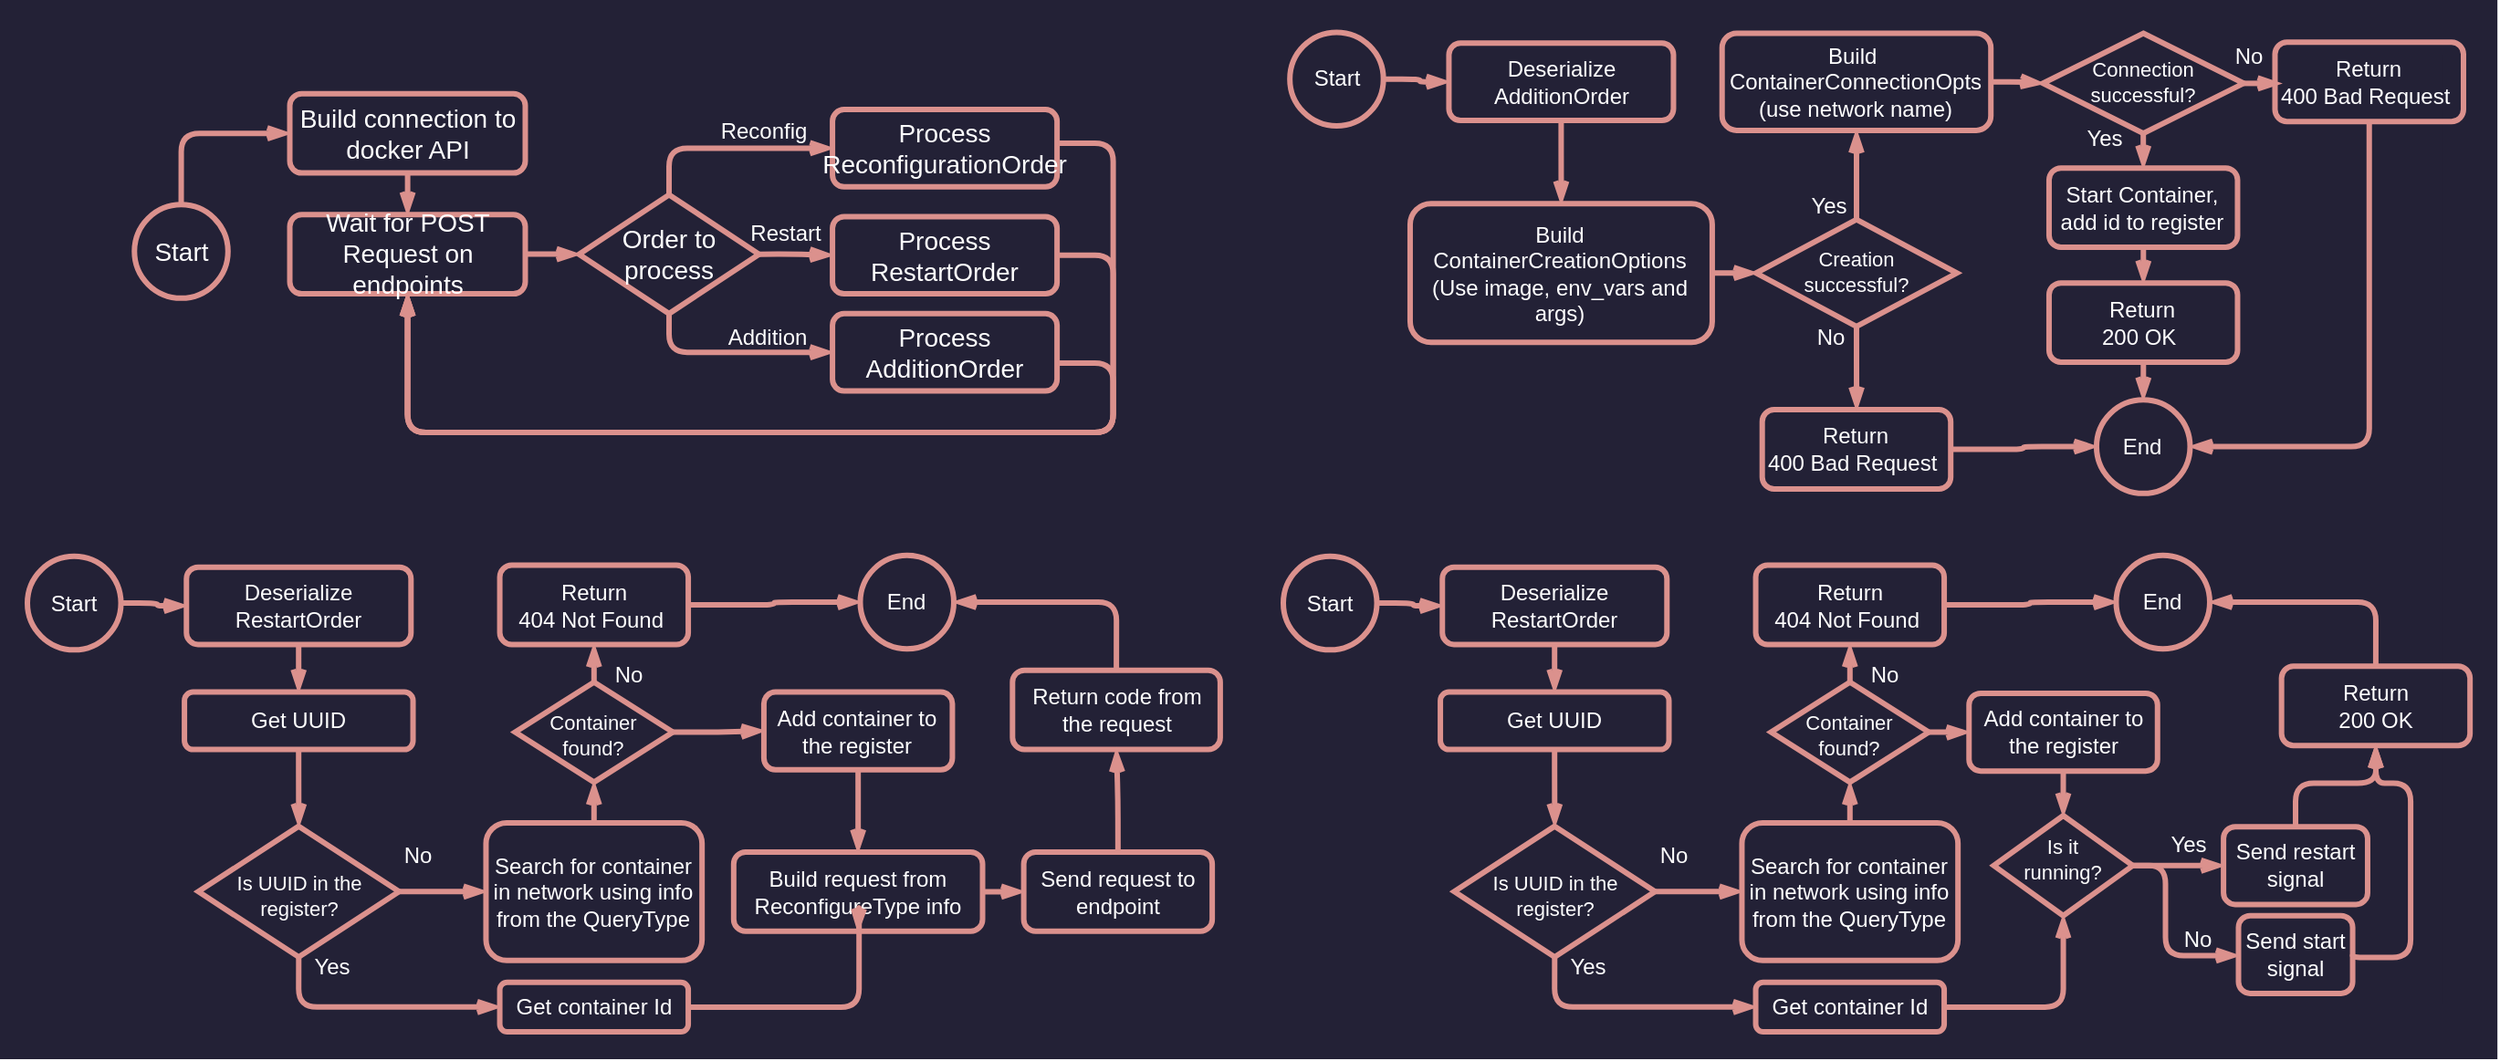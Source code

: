 <mxfile version="22.1.16" type="device">
  <diagram name="Página-1" id="O7MBfEGZBoNdr1yW5oVu">
    <mxGraphModel dx="2507" dy="1150" grid="1" gridSize="10" guides="1" tooltips="1" connect="1" arrows="1" fold="1" page="1" pageScale="1" pageWidth="827" pageHeight="1169" math="0" shadow="0">
      <root>
        <mxCell id="0" />
        <mxCell id="1" parent="0" />
        <mxCell id="yPSDT-vUB1oBA1HIcaDu-102" value="" style="group;fillColor=#232136;strokeColor=#232136;strokeWidth=30;fontSize=14;" parent="1" vertex="1" connectable="0">
          <mxGeometry x="-210" y="80" width="1338.08" height="550.5" as="geometry" />
        </mxCell>
        <mxCell id="yPSDT-vUB1oBA1HIcaDu-98" value="" style="group" parent="yPSDT-vUB1oBA1HIcaDu-102" vertex="1" connectable="0">
          <mxGeometry x="58.637" y="36.374" width="536.173" height="185.672" as="geometry" />
        </mxCell>
        <mxCell id="24-RcjtqaWTgur0IXHR3-19" value="Start" style="ellipse;whiteSpace=wrap;html=1;aspect=fixed;strokeColor=#DB918D;fontColor=#FFFFFF;fillColor=none;strokeWidth=3;container=0;fontSize=14;" parent="yPSDT-vUB1oBA1HIcaDu-98" vertex="1">
          <mxGeometry y="60.805" width="51.256" height="51.256" as="geometry" />
        </mxCell>
        <mxCell id="24-RcjtqaWTgur0IXHR3-20" value="Wait for POST&lt;br style=&quot;font-size: 14px;&quot;&gt;Request on endpoints" style="rounded=1;whiteSpace=wrap;html=1;strokeColor=#DB918D;fontColor=#FFFFFF;fillColor=none;strokeWidth=3;container=0;fontSize=14;" parent="yPSDT-vUB1oBA1HIcaDu-98" vertex="1">
          <mxGeometry x="85.116" y="66.234" width="128.992" height="43.432" as="geometry" />
        </mxCell>
        <mxCell id="24-RcjtqaWTgur0IXHR3-24" style="edgeStyle=orthogonalEdgeStyle;shape=connector;curved=0;rounded=1;orthogonalLoop=1;jettySize=auto;html=1;labelBackgroundColor=default;strokeColor=#DB918D;strokeWidth=3;align=center;verticalAlign=middle;fontFamily=Helvetica;fontSize=12;fontColor=#FFFFFF;endArrow=openThin;endFill=0;fillColor=#FAE5C7;" parent="yPSDT-vUB1oBA1HIcaDu-98" source="24-RcjtqaWTgur0IXHR3-22" target="24-RcjtqaWTgur0IXHR3-20" edge="1">
          <mxGeometry relative="1" as="geometry" />
        </mxCell>
        <mxCell id="24-RcjtqaWTgur0IXHR3-22" value="Build connection to docker API" style="rounded=1;whiteSpace=wrap;html=1;strokeColor=#DB918D;fontColor=#FFFFFF;fillColor=none;strokeWidth=3;container=0;fontSize=14;" parent="yPSDT-vUB1oBA1HIcaDu-98" vertex="1">
          <mxGeometry x="85.116" width="128.992" height="43.432" as="geometry" />
        </mxCell>
        <mxCell id="24-RcjtqaWTgur0IXHR3-23" style="edgeStyle=orthogonalEdgeStyle;shape=connector;curved=0;rounded=1;orthogonalLoop=1;jettySize=auto;html=1;exitX=0.5;exitY=0;exitDx=0;exitDy=0;labelBackgroundColor=default;strokeColor=#DB918D;strokeWidth=3;align=center;verticalAlign=middle;fontFamily=Helvetica;fontSize=12;fontColor=#FFFFFF;endArrow=openThin;endFill=0;fillColor=#FAE5C7;entryX=0;entryY=0.5;entryDx=0;entryDy=0;" parent="yPSDT-vUB1oBA1HIcaDu-98" source="24-RcjtqaWTgur0IXHR3-19" target="24-RcjtqaWTgur0IXHR3-22" edge="1">
          <mxGeometry relative="1" as="geometry" />
        </mxCell>
        <mxCell id="24-RcjtqaWTgur0IXHR3-25" value="Order to &lt;br style=&quot;font-size: 14px;&quot;&gt;process" style="rhombus;whiteSpace=wrap;html=1;rounded=0;strokeColor=#DB918D;strokeWidth=3;align=center;verticalAlign=middle;fontFamily=Helvetica;fontSize=14;fontColor=#FFFFFF;fillColor=none;spacingTop=-1;container=0;" parent="yPSDT-vUB1oBA1HIcaDu-98" vertex="1">
          <mxGeometry x="243.571" y="55.376" width="98.607" height="65.148" as="geometry" />
        </mxCell>
        <mxCell id="24-RcjtqaWTgur0IXHR3-26" style="edgeStyle=orthogonalEdgeStyle;shape=connector;curved=0;rounded=1;orthogonalLoop=1;jettySize=auto;html=1;labelBackgroundColor=default;strokeColor=#DB918D;strokeWidth=3;align=center;verticalAlign=middle;fontFamily=Helvetica;fontSize=12;fontColor=#FFFFFF;endArrow=openThin;endFill=0;fillColor=#FAE5C7;" parent="yPSDT-vUB1oBA1HIcaDu-98" source="24-RcjtqaWTgur0IXHR3-20" target="24-RcjtqaWTgur0IXHR3-25" edge="1">
          <mxGeometry relative="1" as="geometry" />
        </mxCell>
        <mxCell id="24-RcjtqaWTgur0IXHR3-39" style="edgeStyle=orthogonalEdgeStyle;shape=connector;curved=0;rounded=1;orthogonalLoop=1;jettySize=auto;html=1;entryX=0.5;entryY=1;entryDx=0;entryDy=0;labelBackgroundColor=default;strokeColor=#DB918D;strokeWidth=3;align=center;verticalAlign=middle;fontFamily=Helvetica;fontSize=12;fontColor=#FFFFFF;endArrow=openThin;endFill=0;fillColor=#FAE5C7;exitX=1;exitY=0.5;exitDx=0;exitDy=0;" parent="yPSDT-vUB1oBA1HIcaDu-98" source="24-RcjtqaWTgur0IXHR3-27" target="24-RcjtqaWTgur0IXHR3-20" edge="1">
          <mxGeometry relative="1" as="geometry">
            <Array as="points">
              <mxPoint x="536.173" y="89.036" />
              <mxPoint x="536.173" y="185.672" />
              <mxPoint x="149.7" y="185.672" />
            </Array>
          </mxGeometry>
        </mxCell>
        <mxCell id="24-RcjtqaWTgur0IXHR3-27" value="Process &lt;br style=&quot;font-size: 14px;&quot;&gt;RestartOrder" style="rounded=1;whiteSpace=wrap;html=1;strokeColor=#DB918D;fontColor=#FFFFFF;fillColor=none;strokeWidth=3;container=0;fontSize=14;" parent="yPSDT-vUB1oBA1HIcaDu-98" vertex="1">
          <mxGeometry x="382.404" y="67.32" width="123.015" height="42.346" as="geometry" />
        </mxCell>
        <mxCell id="24-RcjtqaWTgur0IXHR3-33" style="edgeStyle=orthogonalEdgeStyle;shape=connector;curved=0;rounded=1;orthogonalLoop=1;jettySize=auto;html=1;exitX=1;exitY=0.5;exitDx=0;exitDy=0;entryX=0;entryY=0.5;entryDx=0;entryDy=0;labelBackgroundColor=default;strokeColor=#DB918D;strokeWidth=3;align=center;verticalAlign=middle;fontFamily=Helvetica;fontSize=12;fontColor=#FFFFFF;endArrow=openThin;endFill=0;fillColor=#FAE5C7;" parent="yPSDT-vUB1oBA1HIcaDu-98" source="24-RcjtqaWTgur0IXHR3-25" target="24-RcjtqaWTgur0IXHR3-27" edge="1">
          <mxGeometry relative="1" as="geometry" />
        </mxCell>
        <mxCell id="24-RcjtqaWTgur0IXHR3-38" style="edgeStyle=orthogonalEdgeStyle;shape=connector;curved=0;rounded=1;orthogonalLoop=1;jettySize=auto;html=1;entryX=0.5;entryY=1;entryDx=0;entryDy=0;labelBackgroundColor=default;strokeColor=#DB918D;strokeWidth=3;align=center;verticalAlign=middle;fontFamily=Helvetica;fontSize=12;fontColor=#FFFFFF;endArrow=openThin;endFill=0;fillColor=#FAE5C7;" parent="yPSDT-vUB1oBA1HIcaDu-98" source="24-RcjtqaWTgur0IXHR3-29" target="24-RcjtqaWTgur0IXHR3-20" edge="1">
          <mxGeometry relative="1" as="geometry">
            <Array as="points">
              <mxPoint x="536.173" y="27.145" />
              <mxPoint x="536.173" y="185.672" />
              <mxPoint x="149.7" y="185.672" />
            </Array>
          </mxGeometry>
        </mxCell>
        <mxCell id="24-RcjtqaWTgur0IXHR3-29" value="Process ReconfigurationOrder" style="rounded=1;whiteSpace=wrap;html=1;strokeColor=#DB918D;fontColor=#FFFFFF;fillColor=none;strokeWidth=3;container=0;fontSize=14;" parent="yPSDT-vUB1oBA1HIcaDu-98" vertex="1">
          <mxGeometry x="382.404" y="8.686" width="123.015" height="42.346" as="geometry" />
        </mxCell>
        <mxCell id="24-RcjtqaWTgur0IXHR3-31" style="edgeStyle=orthogonalEdgeStyle;shape=connector;curved=0;rounded=1;orthogonalLoop=1;jettySize=auto;html=1;labelBackgroundColor=default;strokeColor=#DB918D;strokeWidth=3;align=center;verticalAlign=middle;fontFamily=Helvetica;fontSize=12;fontColor=#FFFFFF;endArrow=openThin;endFill=0;fillColor=#FAE5C7;exitX=0.5;exitY=0;exitDx=0;exitDy=0;entryX=0;entryY=0.5;entryDx=0;entryDy=0;" parent="yPSDT-vUB1oBA1HIcaDu-98" source="24-RcjtqaWTgur0IXHR3-25" target="24-RcjtqaWTgur0IXHR3-29" edge="1">
          <mxGeometry relative="1" as="geometry" />
        </mxCell>
        <mxCell id="24-RcjtqaWTgur0IXHR3-40" style="edgeStyle=orthogonalEdgeStyle;shape=connector;curved=0;rounded=1;orthogonalLoop=1;jettySize=auto;html=1;labelBackgroundColor=default;strokeColor=#DB918D;strokeWidth=3;align=center;verticalAlign=middle;fontFamily=Helvetica;fontSize=12;fontColor=#FFFFFF;endArrow=openThin;endFill=0;fillColor=#FAE5C7;" parent="yPSDT-vUB1oBA1HIcaDu-98" source="24-RcjtqaWTgur0IXHR3-30" target="24-RcjtqaWTgur0IXHR3-20" edge="1">
          <mxGeometry relative="1" as="geometry">
            <Array as="points">
              <mxPoint x="536.173" y="147.669" />
              <mxPoint x="536.173" y="185.672" />
              <mxPoint x="149.7" y="185.672" />
            </Array>
          </mxGeometry>
        </mxCell>
        <mxCell id="24-RcjtqaWTgur0IXHR3-30" value="Process AdditionOrder" style="rounded=1;whiteSpace=wrap;html=1;strokeColor=#DB918D;fontColor=#FFFFFF;fillColor=none;strokeWidth=3;container=0;fontSize=14;" parent="yPSDT-vUB1oBA1HIcaDu-98" vertex="1">
          <mxGeometry x="382.404" y="120.524" width="123.015" height="42.346" as="geometry" />
        </mxCell>
        <mxCell id="24-RcjtqaWTgur0IXHR3-34" style="edgeStyle=orthogonalEdgeStyle;shape=connector;curved=0;rounded=1;orthogonalLoop=1;jettySize=auto;html=1;exitX=0.5;exitY=1;exitDx=0;exitDy=0;entryX=0;entryY=0.5;entryDx=0;entryDy=0;labelBackgroundColor=default;strokeColor=#DB918D;strokeWidth=3;align=center;verticalAlign=middle;fontFamily=Helvetica;fontSize=12;fontColor=#FFFFFF;endArrow=openThin;endFill=0;fillColor=#FAE5C7;" parent="yPSDT-vUB1oBA1HIcaDu-98" source="24-RcjtqaWTgur0IXHR3-25" target="24-RcjtqaWTgur0IXHR3-30" edge="1">
          <mxGeometry relative="1" as="geometry" />
        </mxCell>
        <mxCell id="24-RcjtqaWTgur0IXHR3-35" value="Restart" style="text;html=1;strokeColor=none;fillColor=none;align=center;verticalAlign=middle;whiteSpace=wrap;rounded=0;fontSize=12;fontFamily=Helvetica;fontColor=#FFFFFF;container=0;" parent="yPSDT-vUB1oBA1HIcaDu-98" vertex="1">
          <mxGeometry x="338.046" y="66.234" width="37.161" height="21.716" as="geometry" />
        </mxCell>
        <mxCell id="24-RcjtqaWTgur0IXHR3-36" value="Reconfig" style="text;html=1;strokeColor=none;fillColor=none;align=center;verticalAlign=middle;whiteSpace=wrap;rounded=0;fontSize=12;fontFamily=Helvetica;fontColor=#FFFFFF;container=0;" parent="yPSDT-vUB1oBA1HIcaDu-98" vertex="1">
          <mxGeometry x="325.909" y="9.772" width="37.161" height="21.716" as="geometry" />
        </mxCell>
        <mxCell id="24-RcjtqaWTgur0IXHR3-37" value="Addition" style="text;html=1;strokeColor=none;fillColor=none;align=center;verticalAlign=middle;whiteSpace=wrap;rounded=0;fontSize=12;fontFamily=Helvetica;fontColor=#FFFFFF;container=0;" parent="yPSDT-vUB1oBA1HIcaDu-98" vertex="1">
          <mxGeometry x="292.941" y="122.695" width="106.87" height="21.716" as="geometry" />
        </mxCell>
        <mxCell id="yPSDT-vUB1oBA1HIcaDu-99" value="" style="group" parent="yPSDT-vUB1oBA1HIcaDu-102" vertex="1" connectable="0">
          <mxGeometry x="691.583" width="642.909" height="258.42" as="geometry" />
        </mxCell>
        <mxCell id="yPSDT-vUB1oBA1HIcaDu-2" value="Deserialize AdditionOrder" style="rounded=1;whiteSpace=wrap;html=1;strokeColor=#DB918D;fontColor=#FFFFFF;fillColor=none;strokeWidth=3;container=0;" parent="yPSDT-vUB1oBA1HIcaDu-99" vertex="1">
          <mxGeometry x="87.136" y="8.686" width="123.015" height="42.346" as="geometry" />
        </mxCell>
        <mxCell id="yPSDT-vUB1oBA1HIcaDu-3" style="edgeStyle=orthogonalEdgeStyle;shape=connector;curved=0;rounded=1;orthogonalLoop=1;jettySize=auto;html=1;labelBackgroundColor=default;strokeColor=#DB918D;strokeWidth=3;align=center;verticalAlign=middle;fontFamily=Helvetica;fontSize=12;fontColor=#FFFFFF;endArrow=openThin;endFill=0;fillColor=#FAE5C7;" parent="yPSDT-vUB1oBA1HIcaDu-99" source="yPSDT-vUB1oBA1HIcaDu-4" target="yPSDT-vUB1oBA1HIcaDu-2" edge="1">
          <mxGeometry relative="1" as="geometry" />
        </mxCell>
        <mxCell id="yPSDT-vUB1oBA1HIcaDu-4" value="Start" style="ellipse;whiteSpace=wrap;html=1;aspect=fixed;strokeColor=#DB918D;fontColor=#FFFFFF;fillColor=none;strokeWidth=3;container=0;" parent="yPSDT-vUB1oBA1HIcaDu-99" vertex="1">
          <mxGeometry y="2.714" width="51.256" height="51.256" as="geometry" />
        </mxCell>
        <mxCell id="yPSDT-vUB1oBA1HIcaDu-6" value="Build ContainerCreationOptions &lt;br&gt;(Use image, env_vars and args)" style="rounded=1;whiteSpace=wrap;html=1;strokeColor=#DB918D;fontColor=#FFFFFF;fillColor=none;strokeWidth=3;container=0;" parent="yPSDT-vUB1oBA1HIcaDu-99" vertex="1">
          <mxGeometry x="65.895" y="96.636" width="165.487" height="76.006" as="geometry" />
        </mxCell>
        <mxCell id="yPSDT-vUB1oBA1HIcaDu-1" style="edgeStyle=orthogonalEdgeStyle;shape=connector;curved=0;rounded=1;orthogonalLoop=1;jettySize=auto;html=1;labelBackgroundColor=default;strokeColor=#DB918D;strokeWidth=3;align=center;verticalAlign=middle;fontFamily=Helvetica;fontSize=12;fontColor=#FFFFFF;endArrow=openThin;endFill=0;fillColor=#FAE5C7;" parent="yPSDT-vUB1oBA1HIcaDu-99" source="yPSDT-vUB1oBA1HIcaDu-2" target="yPSDT-vUB1oBA1HIcaDu-6" edge="1">
          <mxGeometry relative="1" as="geometry" />
        </mxCell>
        <mxCell id="yPSDT-vUB1oBA1HIcaDu-9" value="Creation &lt;br&gt;successful?" style="rhombus;whiteSpace=wrap;html=1;rounded=0;strokeColor=#DB918D;strokeWidth=3;align=center;verticalAlign=middle;fontFamily=Helvetica;fontSize=11;fontColor=#FFFFFF;fillColor=none;spacingTop=-1;container=0;" parent="yPSDT-vUB1oBA1HIcaDu-99" vertex="1">
          <mxGeometry x="255.421" y="105.322" width="109.966" height="58.633" as="geometry" />
        </mxCell>
        <mxCell id="yPSDT-vUB1oBA1HIcaDu-5" style="edgeStyle=orthogonalEdgeStyle;shape=connector;curved=0;rounded=1;orthogonalLoop=1;jettySize=auto;html=1;labelBackgroundColor=default;strokeColor=#DB918D;strokeWidth=3;align=center;verticalAlign=middle;fontFamily=Helvetica;fontSize=12;fontColor=#FFFFFF;endArrow=openThin;endFill=0;fillColor=#FAE5C7;" parent="yPSDT-vUB1oBA1HIcaDu-99" source="yPSDT-vUB1oBA1HIcaDu-6" target="yPSDT-vUB1oBA1HIcaDu-9" edge="1">
          <mxGeometry relative="1" as="geometry" />
        </mxCell>
        <mxCell id="yPSDT-vUB1oBA1HIcaDu-11" value="Return &lt;br&gt;400 Bad Request&amp;nbsp;" style="rounded=1;whiteSpace=wrap;html=1;strokeColor=#DB918D;fontColor=#FFFFFF;fillColor=none;strokeWidth=3;container=0;" parent="yPSDT-vUB1oBA1HIcaDu-99" vertex="1">
          <mxGeometry x="258.773" y="209.559" width="103.251" height="43.432" as="geometry" />
        </mxCell>
        <mxCell id="yPSDT-vUB1oBA1HIcaDu-7" style="edgeStyle=orthogonalEdgeStyle;shape=connector;curved=0;rounded=1;orthogonalLoop=1;jettySize=auto;html=1;exitX=0.5;exitY=1;exitDx=0;exitDy=0;labelBackgroundColor=default;strokeColor=#DB918D;strokeWidth=3;align=center;verticalAlign=middle;fontFamily=Helvetica;fontSize=12;fontColor=#FFFFFF;endArrow=openThin;endFill=0;fillColor=#FAE5C7;" parent="yPSDT-vUB1oBA1HIcaDu-99" source="yPSDT-vUB1oBA1HIcaDu-9" target="yPSDT-vUB1oBA1HIcaDu-11" edge="1">
          <mxGeometry relative="1" as="geometry" />
        </mxCell>
        <mxCell id="yPSDT-vUB1oBA1HIcaDu-12" value="End" style="ellipse;whiteSpace=wrap;html=1;aspect=fixed;strokeColor=#DB918D;fontColor=#FFFFFF;fillColor=none;strokeWidth=3;container=0;" parent="yPSDT-vUB1oBA1HIcaDu-99" vertex="1">
          <mxGeometry x="441.892" y="204.13" width="51.256" height="51.256" as="geometry" />
        </mxCell>
        <mxCell id="yPSDT-vUB1oBA1HIcaDu-10" value="" style="edgeStyle=orthogonalEdgeStyle;shape=connector;curved=0;rounded=1;orthogonalLoop=1;jettySize=auto;html=1;labelBackgroundColor=default;strokeColor=#DB918D;strokeWidth=3;align=center;verticalAlign=middle;fontFamily=Helvetica;fontSize=12;fontColor=#FFFFFF;endArrow=openThin;endFill=0;fillColor=#FAE5C7;" parent="yPSDT-vUB1oBA1HIcaDu-99" source="yPSDT-vUB1oBA1HIcaDu-11" target="yPSDT-vUB1oBA1HIcaDu-12" edge="1">
          <mxGeometry relative="1" as="geometry" />
        </mxCell>
        <mxCell id="yPSDT-vUB1oBA1HIcaDu-14" value="Build&amp;nbsp;&lt;br&gt;ContainerConnectionOpts&lt;br&gt;(use network name)" style="rounded=1;whiteSpace=wrap;html=1;strokeColor=#DB918D;fontColor=#FFFFFF;fillColor=none;strokeWidth=3;container=0;" parent="yPSDT-vUB1oBA1HIcaDu-99" vertex="1">
          <mxGeometry x="236.784" y="3.257" width="147.239" height="53.204" as="geometry" />
        </mxCell>
        <mxCell id="yPSDT-vUB1oBA1HIcaDu-8" style="edgeStyle=orthogonalEdgeStyle;shape=connector;curved=0;rounded=1;orthogonalLoop=1;jettySize=auto;html=1;labelBackgroundColor=default;strokeColor=#DB918D;strokeWidth=3;align=center;verticalAlign=middle;fontFamily=Helvetica;fontSize=12;fontColor=#FFFFFF;endArrow=openThin;endFill=0;fillColor=#FAE5C7;" parent="yPSDT-vUB1oBA1HIcaDu-99" source="yPSDT-vUB1oBA1HIcaDu-9" target="yPSDT-vUB1oBA1HIcaDu-14" edge="1">
          <mxGeometry relative="1" as="geometry" />
        </mxCell>
        <mxCell id="yPSDT-vUB1oBA1HIcaDu-17" value="Connection&lt;br&gt;successful?" style="rhombus;whiteSpace=wrap;html=1;rounded=0;strokeColor=#DB918D;strokeWidth=3;align=center;verticalAlign=middle;fontFamily=Helvetica;fontSize=11;fontColor=#FFFFFF;fillColor=none;spacingTop=-1;container=0;" parent="yPSDT-vUB1oBA1HIcaDu-99" vertex="1">
          <mxGeometry x="412.543" y="3.257" width="109.966" height="54.833" as="geometry" />
        </mxCell>
        <mxCell id="yPSDT-vUB1oBA1HIcaDu-13" style="edgeStyle=orthogonalEdgeStyle;shape=connector;curved=0;rounded=1;orthogonalLoop=1;jettySize=auto;html=1;labelBackgroundColor=default;strokeColor=#DB918D;strokeWidth=3;align=center;verticalAlign=middle;fontFamily=Helvetica;fontSize=12;fontColor=#FFFFFF;endArrow=openThin;endFill=0;fillColor=#FAE5C7;" parent="yPSDT-vUB1oBA1HIcaDu-99" source="yPSDT-vUB1oBA1HIcaDu-14" target="yPSDT-vUB1oBA1HIcaDu-17" edge="1">
          <mxGeometry relative="1" as="geometry" />
        </mxCell>
        <mxCell id="yPSDT-vUB1oBA1HIcaDu-18" style="edgeStyle=orthogonalEdgeStyle;shape=connector;curved=0;rounded=1;orthogonalLoop=1;jettySize=auto;html=1;exitX=0.5;exitY=1;exitDx=0;exitDy=0;entryX=1;entryY=0.5;entryDx=0;entryDy=0;labelBackgroundColor=default;strokeColor=#DB918D;strokeWidth=3;align=center;verticalAlign=middle;fontFamily=Helvetica;fontSize=12;fontColor=#FFFFFF;endArrow=openThin;endFill=0;fillColor=#FAE5C7;" parent="yPSDT-vUB1oBA1HIcaDu-99" source="yPSDT-vUB1oBA1HIcaDu-19" target="yPSDT-vUB1oBA1HIcaDu-12" edge="1">
          <mxGeometry relative="1" as="geometry" />
        </mxCell>
        <mxCell id="yPSDT-vUB1oBA1HIcaDu-19" value="Return &lt;br&gt;400 Bad Request&amp;nbsp;" style="rounded=1;whiteSpace=wrap;html=1;strokeColor=#DB918D;fontColor=#FFFFFF;fillColor=none;strokeWidth=3;container=0;" parent="yPSDT-vUB1oBA1HIcaDu-99" vertex="1">
          <mxGeometry x="539.659" y="8.143" width="103.251" height="43.432" as="geometry" />
        </mxCell>
        <mxCell id="yPSDT-vUB1oBA1HIcaDu-15" value="" style="edgeStyle=orthogonalEdgeStyle;shape=connector;curved=0;rounded=1;orthogonalLoop=1;jettySize=auto;html=1;labelBackgroundColor=default;strokeColor=#DB918D;strokeWidth=3;align=center;verticalAlign=middle;fontFamily=Helvetica;fontSize=12;fontColor=#FFFFFF;endArrow=openThin;endFill=0;fillColor=#FAE5C7;" parent="yPSDT-vUB1oBA1HIcaDu-99" source="yPSDT-vUB1oBA1HIcaDu-17" target="yPSDT-vUB1oBA1HIcaDu-19" edge="1">
          <mxGeometry relative="1" as="geometry" />
        </mxCell>
        <mxCell id="yPSDT-vUB1oBA1HIcaDu-21" value="Start Container, add id to register" style="rounded=1;whiteSpace=wrap;html=1;strokeColor=#DB918D;fontColor=#FFFFFF;fillColor=none;strokeWidth=3;container=0;" parent="yPSDT-vUB1oBA1HIcaDu-99" vertex="1">
          <mxGeometry x="415.895" y="77.092" width="103.251" height="43.432" as="geometry" />
        </mxCell>
        <mxCell id="yPSDT-vUB1oBA1HIcaDu-16" style="edgeStyle=orthogonalEdgeStyle;shape=connector;curved=0;rounded=1;orthogonalLoop=1;jettySize=auto;html=1;exitX=0.5;exitY=1;exitDx=0;exitDy=0;entryX=0.5;entryY=0;entryDx=0;entryDy=0;labelBackgroundColor=default;strokeColor=#DB918D;strokeWidth=3;align=center;verticalAlign=middle;fontFamily=Helvetica;fontSize=12;fontColor=#FFFFFF;endArrow=openThin;endFill=0;fillColor=#FAE5C7;" parent="yPSDT-vUB1oBA1HIcaDu-99" source="yPSDT-vUB1oBA1HIcaDu-17" target="yPSDT-vUB1oBA1HIcaDu-21" edge="1">
          <mxGeometry relative="1" as="geometry" />
        </mxCell>
        <mxCell id="yPSDT-vUB1oBA1HIcaDu-22" value="" style="edgeStyle=orthogonalEdgeStyle;shape=connector;curved=0;rounded=1;orthogonalLoop=1;jettySize=auto;html=1;labelBackgroundColor=default;strokeColor=#DB918D;strokeWidth=3;align=center;verticalAlign=middle;fontFamily=Helvetica;fontSize=12;fontColor=#FFFFFF;endArrow=openThin;endFill=0;fillColor=#FAE5C7;" parent="yPSDT-vUB1oBA1HIcaDu-99" source="yPSDT-vUB1oBA1HIcaDu-23" target="yPSDT-vUB1oBA1HIcaDu-12" edge="1">
          <mxGeometry relative="1" as="geometry">
            <Array as="points">
              <mxPoint x="467.899" y="193.272" />
              <mxPoint x="467.899" y="193.272" />
            </Array>
          </mxGeometry>
        </mxCell>
        <mxCell id="yPSDT-vUB1oBA1HIcaDu-23" value="Return &lt;br&gt;200 OK&amp;nbsp;" style="rounded=1;whiteSpace=wrap;html=1;strokeColor=#DB918D;fontColor=#FFFFFF;fillColor=none;strokeWidth=3;container=0;" parent="yPSDT-vUB1oBA1HIcaDu-99" vertex="1">
          <mxGeometry x="415.895" y="140.068" width="103.251" height="43.432" as="geometry" />
        </mxCell>
        <mxCell id="yPSDT-vUB1oBA1HIcaDu-20" style="edgeStyle=orthogonalEdgeStyle;shape=connector;curved=0;rounded=1;orthogonalLoop=1;jettySize=auto;html=1;labelBackgroundColor=default;strokeColor=#DB918D;strokeWidth=3;align=center;verticalAlign=middle;fontFamily=Helvetica;fontSize=12;fontColor=#FFFFFF;endArrow=openThin;endFill=0;fillColor=#FAE5C7;" parent="yPSDT-vUB1oBA1HIcaDu-99" source="yPSDT-vUB1oBA1HIcaDu-21" target="yPSDT-vUB1oBA1HIcaDu-23" edge="1">
          <mxGeometry relative="1" as="geometry">
            <mxPoint x="467.52" y="149.84" as="targetPoint" />
          </mxGeometry>
        </mxCell>
        <mxCell id="yPSDT-vUB1oBA1HIcaDu-24" value="&lt;font&gt;No&lt;/font&gt;" style="text;html=1;strokeColor=none;fillColor=none;align=center;verticalAlign=middle;whiteSpace=wrap;rounded=0;fontColor=#FFFFFF;container=0;" parent="yPSDT-vUB1oBA1HIcaDu-99" vertex="1">
          <mxGeometry x="264.924" y="154.183" width="61.508" height="32.574" as="geometry" />
        </mxCell>
        <mxCell id="yPSDT-vUB1oBA1HIcaDu-25" value="&lt;font&gt;Yes&lt;/font&gt;" style="text;html=1;strokeColor=none;fillColor=none;align=center;verticalAlign=middle;whiteSpace=wrap;rounded=0;fontColor=#FFFFFF;container=0;" parent="yPSDT-vUB1oBA1HIcaDu-99" vertex="1">
          <mxGeometry x="264.647" y="81.435" width="61.508" height="32.574" as="geometry" />
        </mxCell>
        <mxCell id="yPSDT-vUB1oBA1HIcaDu-26" value="&lt;font&gt;Yes&lt;/font&gt;" style="text;html=1;strokeColor=none;fillColor=none;align=center;verticalAlign=middle;whiteSpace=wrap;rounded=0;fontColor=#FFFFFF;container=0;" parent="yPSDT-vUB1oBA1HIcaDu-99" vertex="1">
          <mxGeometry x="415.895" y="44.518" width="61.508" height="32.574" as="geometry" />
        </mxCell>
        <mxCell id="yPSDT-vUB1oBA1HIcaDu-27" value="&lt;font&gt;No&lt;/font&gt;" style="text;html=1;strokeColor=none;fillColor=none;align=center;verticalAlign=middle;whiteSpace=wrap;rounded=0;fontColor=#FFFFFF;container=0;" parent="yPSDT-vUB1oBA1HIcaDu-99" vertex="1">
          <mxGeometry x="494.174" width="61.508" height="32.574" as="geometry" />
        </mxCell>
        <mxCell id="yPSDT-vUB1oBA1HIcaDu-100" value="" style="group" parent="yPSDT-vUB1oBA1HIcaDu-102" vertex="1" connectable="0">
          <mxGeometry x="687.995" y="289.365" width="650.085" height="261.135" as="geometry" />
        </mxCell>
        <mxCell id="yPSDT-vUB1oBA1HIcaDu-60" value="Is it &lt;br&gt;running?" style="rhombus;whiteSpace=wrap;html=1;rounded=0;strokeColor=#DB918D;strokeWidth=3;align=center;verticalAlign=middle;fontFamily=Helvetica;fontSize=11;fontColor=#FFFFFF;fillColor=none;spacingTop=-7;container=0;" parent="yPSDT-vUB1oBA1HIcaDu-100" vertex="1">
          <mxGeometry x="389.2" y="142.652" width="76.136" height="54.833" as="geometry" />
        </mxCell>
        <mxCell id="yPSDT-vUB1oBA1HIcaDu-62" value="Deserialize RestartOrder" style="rounded=1;whiteSpace=wrap;html=1;strokeColor=#DB918D;fontColor=#FFFFFF;fillColor=none;strokeWidth=3;container=0;" parent="yPSDT-vUB1oBA1HIcaDu-100" vertex="1">
          <mxGeometry x="87.136" y="6.515" width="123.015" height="42.346" as="geometry" />
        </mxCell>
        <mxCell id="yPSDT-vUB1oBA1HIcaDu-63" style="edgeStyle=orthogonalEdgeStyle;shape=connector;curved=0;rounded=1;orthogonalLoop=1;jettySize=auto;html=1;labelBackgroundColor=default;strokeColor=#DB918D;strokeWidth=3;align=center;verticalAlign=middle;fontFamily=Helvetica;fontSize=12;fontColor=#FFFFFF;endArrow=openThin;endFill=0;fillColor=#FAE5C7;" parent="yPSDT-vUB1oBA1HIcaDu-100" source="yPSDT-vUB1oBA1HIcaDu-64" target="yPSDT-vUB1oBA1HIcaDu-62" edge="1">
          <mxGeometry relative="1" as="geometry" />
        </mxCell>
        <mxCell id="yPSDT-vUB1oBA1HIcaDu-64" value="Start" style="ellipse;whiteSpace=wrap;html=1;aspect=fixed;strokeColor=#DB918D;fontColor=#FFFFFF;fillColor=none;strokeWidth=3;container=0;" parent="yPSDT-vUB1oBA1HIcaDu-100" vertex="1">
          <mxGeometry y="0.543" width="51.256" height="51.256" as="geometry" />
        </mxCell>
        <mxCell id="yPSDT-vUB1oBA1HIcaDu-66" value="Get UUID" style="rounded=1;whiteSpace=wrap;html=1;strokeColor=#DB918D;fontColor=#FFFFFF;fillColor=none;strokeWidth=3;container=0;" parent="yPSDT-vUB1oBA1HIcaDu-100" vertex="1">
          <mxGeometry x="86.039" y="74.92" width="125.219" height="31.488" as="geometry" />
        </mxCell>
        <mxCell id="yPSDT-vUB1oBA1HIcaDu-61" style="edgeStyle=orthogonalEdgeStyle;shape=connector;curved=0;rounded=1;orthogonalLoop=1;jettySize=auto;html=1;labelBackgroundColor=default;strokeColor=#DB918D;strokeWidth=3;align=center;verticalAlign=middle;fontFamily=Helvetica;fontSize=12;fontColor=#FFFFFF;endArrow=openThin;endFill=0;fillColor=#FAE5C7;" parent="yPSDT-vUB1oBA1HIcaDu-100" source="yPSDT-vUB1oBA1HIcaDu-62" target="yPSDT-vUB1oBA1HIcaDu-66" edge="1">
          <mxGeometry relative="1" as="geometry" />
        </mxCell>
        <mxCell id="yPSDT-vUB1oBA1HIcaDu-69" value="Is UUID in the register?" style="rhombus;whiteSpace=wrap;html=1;rounded=0;strokeColor=#DB918D;strokeWidth=3;align=center;verticalAlign=middle;fontFamily=Helvetica;fontSize=11;fontColor=#FFFFFF;fillColor=none;spacingTop=5;container=0;" parent="yPSDT-vUB1oBA1HIcaDu-100" vertex="1">
          <mxGeometry x="93.666" y="148.483" width="109.966" height="71.663" as="geometry" />
        </mxCell>
        <mxCell id="yPSDT-vUB1oBA1HIcaDu-65" style="edgeStyle=orthogonalEdgeStyle;shape=connector;curved=0;rounded=1;orthogonalLoop=1;jettySize=auto;html=1;labelBackgroundColor=default;strokeColor=#DB918D;strokeWidth=3;align=center;verticalAlign=middle;fontFamily=Helvetica;fontSize=12;fontColor=#FFFFFF;endArrow=openThin;endFill=0;fillColor=#FAE5C7;" parent="yPSDT-vUB1oBA1HIcaDu-100" source="yPSDT-vUB1oBA1HIcaDu-66" target="yPSDT-vUB1oBA1HIcaDu-69" edge="1">
          <mxGeometry relative="1" as="geometry" />
        </mxCell>
        <mxCell id="yPSDT-vUB1oBA1HIcaDu-70" style="edgeStyle=orthogonalEdgeStyle;shape=connector;curved=0;rounded=1;orthogonalLoop=1;jettySize=auto;html=1;labelBackgroundColor=default;strokeColor=#DB918D;strokeWidth=3;align=center;verticalAlign=middle;fontFamily=Helvetica;fontSize=12;fontColor=#FFFFFF;endArrow=openThin;endFill=0;fillColor=#FAE5C7;entryX=0.5;entryY=1;entryDx=0;entryDy=0;" parent="yPSDT-vUB1oBA1HIcaDu-100" source="yPSDT-vUB1oBA1HIcaDu-71" target="yPSDT-vUB1oBA1HIcaDu-60" edge="1">
          <mxGeometry relative="1" as="geometry">
            <mxPoint x="458.017" y="186.757" as="targetPoint" />
            <Array as="points">
              <mxPoint x="426.894" y="247.562" />
            </Array>
          </mxGeometry>
        </mxCell>
        <mxCell id="yPSDT-vUB1oBA1HIcaDu-71" value="Get container Id" style="rounded=1;whiteSpace=wrap;html=1;strokeColor=#DB918D;fontColor=#FFFFFF;fillColor=none;strokeWidth=3;container=0;" parent="yPSDT-vUB1oBA1HIcaDu-100" vertex="1">
          <mxGeometry x="258.778" y="233.99" width="103.251" height="27.145" as="geometry" />
        </mxCell>
        <mxCell id="yPSDT-vUB1oBA1HIcaDu-68" style="edgeStyle=orthogonalEdgeStyle;shape=connector;curved=0;rounded=1;orthogonalLoop=1;jettySize=auto;html=1;exitX=0.5;exitY=1;exitDx=0;exitDy=0;entryX=0;entryY=0.5;entryDx=0;entryDy=0;labelBackgroundColor=default;strokeColor=#DB918D;strokeWidth=3;align=center;verticalAlign=middle;fontFamily=Helvetica;fontSize=12;fontColor=#FFFFFF;endArrow=openThin;endFill=0;fillColor=#FAE5C7;" parent="yPSDT-vUB1oBA1HIcaDu-100" source="yPSDT-vUB1oBA1HIcaDu-69" target="yPSDT-vUB1oBA1HIcaDu-71" edge="1">
          <mxGeometry relative="1" as="geometry" />
        </mxCell>
        <mxCell id="yPSDT-vUB1oBA1HIcaDu-72" value="End" style="ellipse;whiteSpace=wrap;html=1;aspect=fixed;strokeColor=#DB918D;fontColor=#FFFFFF;fillColor=none;strokeWidth=3;container=0;" parent="yPSDT-vUB1oBA1HIcaDu-100" vertex="1">
          <mxGeometry x="456.244" width="51.256" height="51.256" as="geometry" />
        </mxCell>
        <mxCell id="yPSDT-vUB1oBA1HIcaDu-74" value="Search for container in network using info from the QueryType" style="rounded=1;whiteSpace=wrap;html=1;strokeColor=#DB918D;fontColor=#FFFFFF;fillColor=none;strokeWidth=3;container=0;" parent="yPSDT-vUB1oBA1HIcaDu-100" vertex="1">
          <mxGeometry x="251.228" y="146.583" width="118.351" height="75.463" as="geometry" />
        </mxCell>
        <mxCell id="yPSDT-vUB1oBA1HIcaDu-67" style="edgeStyle=orthogonalEdgeStyle;shape=connector;curved=0;rounded=1;orthogonalLoop=1;jettySize=auto;html=1;labelBackgroundColor=default;strokeColor=#DB918D;strokeWidth=3;align=center;verticalAlign=middle;fontFamily=Helvetica;fontSize=12;fontColor=#FFFFFF;endArrow=openThin;endFill=0;fillColor=#FAE5C7;" parent="yPSDT-vUB1oBA1HIcaDu-100" source="yPSDT-vUB1oBA1HIcaDu-69" target="yPSDT-vUB1oBA1HIcaDu-74" edge="1">
          <mxGeometry relative="1" as="geometry" />
        </mxCell>
        <mxCell id="yPSDT-vUB1oBA1HIcaDu-76" value="Container &lt;br&gt;found?" style="rhombus;whiteSpace=wrap;html=1;rounded=0;strokeColor=#DB918D;strokeWidth=3;align=center;verticalAlign=middle;fontFamily=Helvetica;fontSize=11;fontColor=#FFFFFF;fillColor=none;spacingTop=4;container=0;" parent="yPSDT-vUB1oBA1HIcaDu-100" vertex="1">
          <mxGeometry x="267.21" y="69.491" width="86.388" height="54.833" as="geometry" />
        </mxCell>
        <mxCell id="yPSDT-vUB1oBA1HIcaDu-73" style="edgeStyle=orthogonalEdgeStyle;shape=connector;curved=0;rounded=1;orthogonalLoop=1;jettySize=auto;html=1;labelBackgroundColor=default;strokeColor=#DB918D;strokeWidth=3;align=center;verticalAlign=middle;fontFamily=Helvetica;fontSize=12;fontColor=#FFFFFF;endArrow=openThin;endFill=0;fillColor=#FAE5C7;" parent="yPSDT-vUB1oBA1HIcaDu-100" source="yPSDT-vUB1oBA1HIcaDu-74" target="yPSDT-vUB1oBA1HIcaDu-76" edge="1">
          <mxGeometry relative="1" as="geometry" />
        </mxCell>
        <mxCell id="yPSDT-vUB1oBA1HIcaDu-77" value="No" style="text;html=1;strokeColor=none;fillColor=none;align=center;verticalAlign=middle;whiteSpace=wrap;rounded=0;fontColor=#FFFFFF;container=0;" parent="yPSDT-vUB1oBA1HIcaDu-100" vertex="1">
          <mxGeometry x="183.478" y="148.754" width="61.508" height="32.574" as="geometry" />
        </mxCell>
        <mxCell id="yPSDT-vUB1oBA1HIcaDu-78" value="Yes" style="text;html=1;strokeColor=none;fillColor=none;align=center;verticalAlign=middle;whiteSpace=wrap;rounded=0;fontColor=#FFFFFF;container=0;" parent="yPSDT-vUB1oBA1HIcaDu-100" vertex="1">
          <mxGeometry x="149.648" y="209.016" width="33.829" height="32.574" as="geometry" />
        </mxCell>
        <mxCell id="yPSDT-vUB1oBA1HIcaDu-79" style="edgeStyle=orthogonalEdgeStyle;shape=connector;curved=0;rounded=1;orthogonalLoop=1;jettySize=auto;html=1;labelBackgroundColor=default;strokeColor=#DB918D;strokeWidth=3;align=center;verticalAlign=middle;fontFamily=Helvetica;fontSize=12;fontColor=#FFFFFF;endArrow=openThin;endFill=0;fillColor=#FAE5C7;" parent="yPSDT-vUB1oBA1HIcaDu-100" source="yPSDT-vUB1oBA1HIcaDu-80" target="yPSDT-vUB1oBA1HIcaDu-72" edge="1">
          <mxGeometry relative="1" as="geometry" />
        </mxCell>
        <mxCell id="yPSDT-vUB1oBA1HIcaDu-80" value="Return &lt;br&gt;404 Not Found&amp;nbsp;" style="rounded=1;whiteSpace=wrap;html=1;strokeColor=#DB918D;fontColor=#FFFFFF;fillColor=none;strokeWidth=3;container=0;" parent="yPSDT-vUB1oBA1HIcaDu-100" vertex="1">
          <mxGeometry x="258.783" y="5.429" width="103.251" height="43.432" as="geometry" />
        </mxCell>
        <mxCell id="yPSDT-vUB1oBA1HIcaDu-75" style="edgeStyle=orthogonalEdgeStyle;shape=connector;curved=0;rounded=1;orthogonalLoop=1;jettySize=auto;html=1;exitX=0.5;exitY=0;exitDx=0;exitDy=0;entryX=0.5;entryY=1;entryDx=0;entryDy=0;labelBackgroundColor=default;strokeColor=#DB918D;strokeWidth=3;align=center;verticalAlign=middle;fontFamily=Helvetica;fontSize=12;fontColor=#FFFFFF;endArrow=openThin;endFill=0;fillColor=#FAE5C7;" parent="yPSDT-vUB1oBA1HIcaDu-100" source="yPSDT-vUB1oBA1HIcaDu-76" target="yPSDT-vUB1oBA1HIcaDu-80" edge="1">
          <mxGeometry relative="1" as="geometry" />
        </mxCell>
        <mxCell id="yPSDT-vUB1oBA1HIcaDu-81" value="No" style="text;html=1;strokeColor=none;fillColor=none;align=center;verticalAlign=middle;whiteSpace=wrap;rounded=0;fontColor=#FFFFFF;container=0;" parent="yPSDT-vUB1oBA1HIcaDu-100" vertex="1">
          <mxGeometry x="315.155" y="48.861" width="29.452" height="32.574" as="geometry" />
        </mxCell>
        <mxCell id="yPSDT-vUB1oBA1HIcaDu-82" value="" style="edgeStyle=orthogonalEdgeStyle;shape=connector;curved=0;rounded=1;orthogonalLoop=1;jettySize=auto;html=1;labelBackgroundColor=default;strokeColor=#DB918D;strokeWidth=3;align=center;verticalAlign=middle;fontFamily=Helvetica;fontSize=12;fontColor=#FFFFFF;endArrow=openThin;endFill=0;fillColor=#FAE5C7;entryX=0;entryY=0.5;entryDx=0;entryDy=0;" parent="yPSDT-vUB1oBA1HIcaDu-100" source="yPSDT-vUB1oBA1HIcaDu-76" target="yPSDT-vUB1oBA1HIcaDu-84" edge="1">
          <mxGeometry relative="1" as="geometry">
            <mxPoint x="365.387" y="96.636" as="sourcePoint" />
            <mxPoint x="426.894" y="173.728" as="targetPoint" />
            <Array as="points" />
          </mxGeometry>
        </mxCell>
        <mxCell id="yPSDT-vUB1oBA1HIcaDu-83" style="edgeStyle=orthogonalEdgeStyle;shape=connector;curved=0;rounded=1;orthogonalLoop=1;jettySize=auto;html=1;exitX=0.5;exitY=1;exitDx=0;exitDy=0;entryX=0.5;entryY=0;entryDx=0;entryDy=0;labelBackgroundColor=default;strokeColor=#DB918D;strokeWidth=3;align=center;verticalAlign=middle;fontFamily=Helvetica;fontSize=12;fontColor=#FFFFFF;endArrow=openThin;endFill=0;fillColor=#FAE5C7;" parent="yPSDT-vUB1oBA1HIcaDu-100" source="yPSDT-vUB1oBA1HIcaDu-84" target="yPSDT-vUB1oBA1HIcaDu-60" edge="1">
          <mxGeometry relative="1" as="geometry" />
        </mxCell>
        <mxCell id="yPSDT-vUB1oBA1HIcaDu-84" value="Add container to the register" style="rounded=1;whiteSpace=wrap;html=1;strokeColor=#DB918D;fontColor=#FFFFFF;fillColor=none;strokeWidth=3;container=0;" parent="yPSDT-vUB1oBA1HIcaDu-100" vertex="1">
          <mxGeometry x="375.638" y="75.604" width="103.251" height="42.618" as="geometry" />
        </mxCell>
        <mxCell id="yPSDT-vUB1oBA1HIcaDu-86" value="Send start signal" style="rounded=1;whiteSpace=wrap;html=1;strokeColor=#DB918D;fontColor=#FFFFFF;fillColor=none;strokeWidth=3;container=0;" parent="yPSDT-vUB1oBA1HIcaDu-100" vertex="1">
          <mxGeometry x="523.256" y="197.485" width="62.533" height="42.618" as="geometry" />
        </mxCell>
        <mxCell id="yPSDT-vUB1oBA1HIcaDu-58" value="" style="edgeStyle=orthogonalEdgeStyle;shape=connector;curved=0;rounded=1;orthogonalLoop=1;jettySize=auto;html=1;labelBackgroundColor=default;strokeColor=#DB918D;strokeWidth=3;align=center;verticalAlign=middle;fontFamily=Helvetica;fontSize=12;fontColor=#FFFFFF;endArrow=openThin;endFill=0;fillColor=#FAE5C7;exitX=1;exitY=0.5;exitDx=0;exitDy=0;" parent="yPSDT-vUB1oBA1HIcaDu-100" source="yPSDT-vUB1oBA1HIcaDu-60" target="yPSDT-vUB1oBA1HIcaDu-86" edge="1">
          <mxGeometry relative="1" as="geometry">
            <mxPoint x="515.055" y="219.331" as="targetPoint" />
            <Array as="points">
              <mxPoint x="483.276" y="170.47" />
              <mxPoint x="483.276" y="219.331" />
            </Array>
          </mxGeometry>
        </mxCell>
        <mxCell id="yPSDT-vUB1oBA1HIcaDu-88" value="Send restart signal" style="rounded=1;whiteSpace=wrap;html=1;strokeColor=#DB918D;fontColor=#FFFFFF;fillColor=none;strokeWidth=3;container=0;" parent="yPSDT-vUB1oBA1HIcaDu-100" vertex="1">
          <mxGeometry x="515.055" y="148.754" width="78.935" height="42.618" as="geometry" />
        </mxCell>
        <mxCell id="yPSDT-vUB1oBA1HIcaDu-59" style="edgeStyle=orthogonalEdgeStyle;shape=connector;curved=0;rounded=1;orthogonalLoop=1;jettySize=auto;html=1;exitX=1;exitY=0.5;exitDx=0;exitDy=0;entryX=0;entryY=0.5;entryDx=0;entryDy=0;labelBackgroundColor=default;strokeColor=#DB918D;strokeWidth=3;align=center;verticalAlign=middle;fontFamily=Helvetica;fontSize=12;fontColor=#FFFFFF;endArrow=openThin;endFill=0;fillColor=#FAE5C7;" parent="yPSDT-vUB1oBA1HIcaDu-100" source="yPSDT-vUB1oBA1HIcaDu-60" target="yPSDT-vUB1oBA1HIcaDu-88" edge="1">
          <mxGeometry relative="1" as="geometry" />
        </mxCell>
        <mxCell id="yPSDT-vUB1oBA1HIcaDu-89" style="edgeStyle=orthogonalEdgeStyle;shape=connector;curved=0;rounded=1;orthogonalLoop=1;jettySize=auto;html=1;entryX=1;entryY=0.5;entryDx=0;entryDy=0;labelBackgroundColor=default;strokeColor=#DB918D;strokeWidth=3;align=center;verticalAlign=middle;fontFamily=Helvetica;fontSize=12;fontColor=#FFFFFF;endArrow=openThin;endFill=0;fillColor=#FAE5C7;exitX=0.5;exitY=0;exitDx=0;exitDy=0;" parent="yPSDT-vUB1oBA1HIcaDu-100" source="yPSDT-vUB1oBA1HIcaDu-90" target="yPSDT-vUB1oBA1HIcaDu-72" edge="1">
          <mxGeometry relative="1" as="geometry" />
        </mxCell>
        <mxCell id="yPSDT-vUB1oBA1HIcaDu-90" value="Return &lt;br&gt;200 OK" style="rounded=1;whiteSpace=wrap;html=1;strokeColor=#DB918D;fontColor=#FFFFFF;fillColor=none;strokeWidth=3;container=0;" parent="yPSDT-vUB1oBA1HIcaDu-100" vertex="1">
          <mxGeometry x="546.834" y="60.805" width="103.251" height="43.432" as="geometry" />
        </mxCell>
        <mxCell id="yPSDT-vUB1oBA1HIcaDu-85" style="edgeStyle=orthogonalEdgeStyle;shape=connector;curved=0;rounded=1;orthogonalLoop=1;jettySize=auto;html=1;exitX=1;exitY=0.5;exitDx=0;exitDy=0;entryX=0.5;entryY=1;entryDx=0;entryDy=0;labelBackgroundColor=default;strokeColor=#DB918D;strokeWidth=3;align=center;verticalAlign=middle;fontFamily=Helvetica;fontSize=12;fontColor=#FFFFFF;endArrow=openThin;endFill=0;fillColor=#FAE5C7;" parent="yPSDT-vUB1oBA1HIcaDu-100" source="yPSDT-vUB1oBA1HIcaDu-86" target="yPSDT-vUB1oBA1HIcaDu-90" edge="1">
          <mxGeometry relative="1" as="geometry">
            <Array as="points">
              <mxPoint x="585.789" y="220.417" />
              <mxPoint x="617.568" y="220.417" />
              <mxPoint x="617.568" y="124.867" />
              <mxPoint x="598.091" y="124.867" />
            </Array>
          </mxGeometry>
        </mxCell>
        <mxCell id="yPSDT-vUB1oBA1HIcaDu-87" style="edgeStyle=orthogonalEdgeStyle;shape=connector;curved=0;rounded=1;orthogonalLoop=1;jettySize=auto;html=1;entryX=0.5;entryY=1;entryDx=0;entryDy=0;labelBackgroundColor=default;strokeColor=#DB918D;strokeWidth=3;align=center;verticalAlign=middle;fontFamily=Helvetica;fontSize=12;fontColor=#FFFFFF;endArrow=openThin;endFill=0;fillColor=#FAE5C7;exitX=0.5;exitY=0;exitDx=0;exitDy=0;" parent="yPSDT-vUB1oBA1HIcaDu-100" source="yPSDT-vUB1oBA1HIcaDu-88" target="yPSDT-vUB1oBA1HIcaDu-90" edge="1">
          <mxGeometry relative="1" as="geometry">
            <Array as="points">
              <mxPoint x="555.035" y="124.867" />
              <mxPoint x="598.091" y="124.867" />
            </Array>
          </mxGeometry>
        </mxCell>
        <mxCell id="yPSDT-vUB1oBA1HIcaDu-91" value="No" style="text;html=1;strokeColor=none;fillColor=none;align=center;verticalAlign=middle;whiteSpace=wrap;rounded=0;fontColor=#FFFFFF;container=0;" parent="yPSDT-vUB1oBA1HIcaDu-100" vertex="1">
          <mxGeometry x="469.95" y="194.358" width="61.508" height="32.574" as="geometry" />
        </mxCell>
        <mxCell id="yPSDT-vUB1oBA1HIcaDu-92" value="Yes" style="text;html=1;strokeColor=none;fillColor=none;align=center;verticalAlign=middle;whiteSpace=wrap;rounded=0;fontColor=#FFFFFF;container=0;" parent="yPSDT-vUB1oBA1HIcaDu-100" vertex="1">
          <mxGeometry x="465.337" y="142.652" width="61.508" height="32.574" as="geometry" />
        </mxCell>
        <mxCell id="yPSDT-vUB1oBA1HIcaDu-101" value="" style="group" parent="yPSDT-vUB1oBA1HIcaDu-102" vertex="1" connectable="0">
          <mxGeometry y="289.365" width="653.448" height="261.135" as="geometry" />
        </mxCell>
        <mxCell id="yPSDT-vUB1oBA1HIcaDu-29" value="Deserialize RestartOrder" style="rounded=1;whiteSpace=wrap;html=1;strokeColor=#DB918D;fontColor=#FFFFFF;fillColor=none;strokeWidth=3;container=0;" parent="yPSDT-vUB1oBA1HIcaDu-101" vertex="1">
          <mxGeometry x="87.136" y="6.515" width="123.015" height="42.346" as="geometry" />
        </mxCell>
        <mxCell id="yPSDT-vUB1oBA1HIcaDu-30" style="edgeStyle=orthogonalEdgeStyle;shape=connector;curved=0;rounded=1;orthogonalLoop=1;jettySize=auto;html=1;labelBackgroundColor=default;strokeColor=#DB918D;strokeWidth=3;align=center;verticalAlign=middle;fontFamily=Helvetica;fontSize=12;fontColor=#FFFFFF;endArrow=openThin;endFill=0;fillColor=#FAE5C7;" parent="yPSDT-vUB1oBA1HIcaDu-101" source="yPSDT-vUB1oBA1HIcaDu-31" target="yPSDT-vUB1oBA1HIcaDu-29" edge="1">
          <mxGeometry relative="1" as="geometry" />
        </mxCell>
        <mxCell id="yPSDT-vUB1oBA1HIcaDu-31" value="Start" style="ellipse;whiteSpace=wrap;html=1;aspect=fixed;strokeColor=#DB918D;fontColor=#FFFFFF;fillColor=none;strokeWidth=3;container=0;" parent="yPSDT-vUB1oBA1HIcaDu-101" vertex="1">
          <mxGeometry y="0.543" width="51.256" height="51.256" as="geometry" />
        </mxCell>
        <mxCell id="yPSDT-vUB1oBA1HIcaDu-33" value="Get UUID" style="rounded=1;whiteSpace=wrap;html=1;strokeColor=#DB918D;fontColor=#FFFFFF;fillColor=none;strokeWidth=3;container=0;" parent="yPSDT-vUB1oBA1HIcaDu-101" vertex="1">
          <mxGeometry x="86.039" y="74.92" width="125.219" height="31.488" as="geometry" />
        </mxCell>
        <mxCell id="yPSDT-vUB1oBA1HIcaDu-28" style="edgeStyle=orthogonalEdgeStyle;shape=connector;curved=0;rounded=1;orthogonalLoop=1;jettySize=auto;html=1;labelBackgroundColor=default;strokeColor=#DB918D;strokeWidth=3;align=center;verticalAlign=middle;fontFamily=Helvetica;fontSize=12;fontColor=#FFFFFF;endArrow=openThin;endFill=0;fillColor=#FAE5C7;" parent="yPSDT-vUB1oBA1HIcaDu-101" source="yPSDT-vUB1oBA1HIcaDu-29" target="yPSDT-vUB1oBA1HIcaDu-33" edge="1">
          <mxGeometry relative="1" as="geometry" />
        </mxCell>
        <mxCell id="yPSDT-vUB1oBA1HIcaDu-36" value="Is UUID in the register?" style="rhombus;whiteSpace=wrap;html=1;rounded=0;strokeColor=#DB918D;strokeWidth=3;align=center;verticalAlign=middle;fontFamily=Helvetica;fontSize=11;fontColor=#FFFFFF;fillColor=none;spacingTop=5;container=0;" parent="yPSDT-vUB1oBA1HIcaDu-101" vertex="1">
          <mxGeometry x="93.666" y="148.483" width="109.966" height="71.663" as="geometry" />
        </mxCell>
        <mxCell id="yPSDT-vUB1oBA1HIcaDu-32" style="edgeStyle=orthogonalEdgeStyle;shape=connector;curved=0;rounded=1;orthogonalLoop=1;jettySize=auto;html=1;labelBackgroundColor=default;strokeColor=#DB918D;strokeWidth=3;align=center;verticalAlign=middle;fontFamily=Helvetica;fontSize=12;fontColor=#FFFFFF;endArrow=openThin;endFill=0;fillColor=#FAE5C7;" parent="yPSDT-vUB1oBA1HIcaDu-101" source="yPSDT-vUB1oBA1HIcaDu-33" target="yPSDT-vUB1oBA1HIcaDu-36" edge="1">
          <mxGeometry relative="1" as="geometry" />
        </mxCell>
        <mxCell id="yPSDT-vUB1oBA1HIcaDu-38" value="Get container Id" style="rounded=1;whiteSpace=wrap;html=1;strokeColor=#DB918D;fontColor=#FFFFFF;fillColor=none;strokeWidth=3;container=0;" parent="yPSDT-vUB1oBA1HIcaDu-101" vertex="1">
          <mxGeometry x="258.778" y="233.99" width="103.251" height="27.145" as="geometry" />
        </mxCell>
        <mxCell id="yPSDT-vUB1oBA1HIcaDu-35" style="edgeStyle=orthogonalEdgeStyle;shape=connector;curved=0;rounded=1;orthogonalLoop=1;jettySize=auto;html=1;exitX=0.5;exitY=1;exitDx=0;exitDy=0;entryX=0;entryY=0.5;entryDx=0;entryDy=0;labelBackgroundColor=default;strokeColor=#DB918D;strokeWidth=3;align=center;verticalAlign=middle;fontFamily=Helvetica;fontSize=12;fontColor=#FFFFFF;endArrow=openThin;endFill=0;fillColor=#FAE5C7;" parent="yPSDT-vUB1oBA1HIcaDu-101" source="yPSDT-vUB1oBA1HIcaDu-36" target="yPSDT-vUB1oBA1HIcaDu-38" edge="1">
          <mxGeometry relative="1" as="geometry" />
        </mxCell>
        <mxCell id="yPSDT-vUB1oBA1HIcaDu-39" value="End" style="ellipse;whiteSpace=wrap;html=1;aspect=fixed;strokeColor=#DB918D;fontColor=#FFFFFF;fillColor=none;strokeWidth=3;container=0;" parent="yPSDT-vUB1oBA1HIcaDu-101" vertex="1">
          <mxGeometry x="456.244" width="51.256" height="51.256" as="geometry" />
        </mxCell>
        <mxCell id="yPSDT-vUB1oBA1HIcaDu-41" value="Search for container in network using info from the QueryType" style="rounded=1;whiteSpace=wrap;html=1;strokeColor=#DB918D;fontColor=#FFFFFF;fillColor=none;strokeWidth=3;container=0;" parent="yPSDT-vUB1oBA1HIcaDu-101" vertex="1">
          <mxGeometry x="251.228" y="146.583" width="118.351" height="75.463" as="geometry" />
        </mxCell>
        <mxCell id="yPSDT-vUB1oBA1HIcaDu-34" style="edgeStyle=orthogonalEdgeStyle;shape=connector;curved=0;rounded=1;orthogonalLoop=1;jettySize=auto;html=1;labelBackgroundColor=default;strokeColor=#DB918D;strokeWidth=3;align=center;verticalAlign=middle;fontFamily=Helvetica;fontSize=12;fontColor=#FFFFFF;endArrow=openThin;endFill=0;fillColor=#FAE5C7;" parent="yPSDT-vUB1oBA1HIcaDu-101" source="yPSDT-vUB1oBA1HIcaDu-36" target="yPSDT-vUB1oBA1HIcaDu-41" edge="1">
          <mxGeometry relative="1" as="geometry" />
        </mxCell>
        <mxCell id="yPSDT-vUB1oBA1HIcaDu-43" value="Container &lt;br&gt;found?" style="rhombus;whiteSpace=wrap;html=1;rounded=0;strokeColor=#DB918D;strokeWidth=3;align=center;verticalAlign=middle;fontFamily=Helvetica;fontSize=11;fontColor=#FFFFFF;fillColor=none;spacingTop=4;container=0;" parent="yPSDT-vUB1oBA1HIcaDu-101" vertex="1">
          <mxGeometry x="267.21" y="69.491" width="86.388" height="54.833" as="geometry" />
        </mxCell>
        <mxCell id="yPSDT-vUB1oBA1HIcaDu-40" style="edgeStyle=orthogonalEdgeStyle;shape=connector;curved=0;rounded=1;orthogonalLoop=1;jettySize=auto;html=1;labelBackgroundColor=default;strokeColor=#DB918D;strokeWidth=3;align=center;verticalAlign=middle;fontFamily=Helvetica;fontSize=12;fontColor=#FFFFFF;endArrow=openThin;endFill=0;fillColor=#FAE5C7;" parent="yPSDT-vUB1oBA1HIcaDu-101" source="yPSDT-vUB1oBA1HIcaDu-41" target="yPSDT-vUB1oBA1HIcaDu-43" edge="1">
          <mxGeometry relative="1" as="geometry" />
        </mxCell>
        <mxCell id="yPSDT-vUB1oBA1HIcaDu-44" value="No" style="text;html=1;strokeColor=none;fillColor=none;align=center;verticalAlign=middle;whiteSpace=wrap;rounded=0;fontColor=#FFFFFF;container=0;" parent="yPSDT-vUB1oBA1HIcaDu-101" vertex="1">
          <mxGeometry x="183.478" y="148.754" width="61.508" height="32.574" as="geometry" />
        </mxCell>
        <mxCell id="yPSDT-vUB1oBA1HIcaDu-45" value="Yes" style="text;html=1;strokeColor=none;fillColor=none;align=center;verticalAlign=middle;whiteSpace=wrap;rounded=0;fontColor=#FFFFFF;container=0;" parent="yPSDT-vUB1oBA1HIcaDu-101" vertex="1">
          <mxGeometry x="149.648" y="209.016" width="33.829" height="32.574" as="geometry" />
        </mxCell>
        <mxCell id="yPSDT-vUB1oBA1HIcaDu-46" style="edgeStyle=orthogonalEdgeStyle;shape=connector;curved=0;rounded=1;orthogonalLoop=1;jettySize=auto;html=1;labelBackgroundColor=default;strokeColor=#DB918D;strokeWidth=3;align=center;verticalAlign=middle;fontFamily=Helvetica;fontSize=12;fontColor=#FFFFFF;endArrow=openThin;endFill=0;fillColor=#FAE5C7;" parent="yPSDT-vUB1oBA1HIcaDu-101" source="yPSDT-vUB1oBA1HIcaDu-47" target="yPSDT-vUB1oBA1HIcaDu-39" edge="1">
          <mxGeometry relative="1" as="geometry" />
        </mxCell>
        <mxCell id="yPSDT-vUB1oBA1HIcaDu-47" value="Return &lt;br&gt;404 Not Found&amp;nbsp;" style="rounded=1;whiteSpace=wrap;html=1;strokeColor=#DB918D;fontColor=#FFFFFF;fillColor=none;strokeWidth=3;container=0;" parent="yPSDT-vUB1oBA1HIcaDu-101" vertex="1">
          <mxGeometry x="258.783" y="5.429" width="103.251" height="43.432" as="geometry" />
        </mxCell>
        <mxCell id="yPSDT-vUB1oBA1HIcaDu-42" style="edgeStyle=orthogonalEdgeStyle;shape=connector;curved=0;rounded=1;orthogonalLoop=1;jettySize=auto;html=1;exitX=0.5;exitY=0;exitDx=0;exitDy=0;entryX=0.5;entryY=1;entryDx=0;entryDy=0;labelBackgroundColor=default;strokeColor=#DB918D;strokeWidth=3;align=center;verticalAlign=middle;fontFamily=Helvetica;fontSize=12;fontColor=#FFFFFF;endArrow=openThin;endFill=0;fillColor=#FAE5C7;" parent="yPSDT-vUB1oBA1HIcaDu-101" source="yPSDT-vUB1oBA1HIcaDu-43" target="yPSDT-vUB1oBA1HIcaDu-47" edge="1">
          <mxGeometry relative="1" as="geometry" />
        </mxCell>
        <mxCell id="yPSDT-vUB1oBA1HIcaDu-48" value="No" style="text;html=1;strokeColor=none;fillColor=none;align=center;verticalAlign=middle;whiteSpace=wrap;rounded=0;fontColor=#FFFFFF;container=0;" parent="yPSDT-vUB1oBA1HIcaDu-101" vertex="1">
          <mxGeometry x="315.155" y="48.861" width="29.452" height="32.574" as="geometry" />
        </mxCell>
        <mxCell id="yPSDT-vUB1oBA1HIcaDu-49" value="" style="edgeStyle=orthogonalEdgeStyle;shape=connector;curved=0;rounded=1;orthogonalLoop=1;jettySize=auto;html=1;labelBackgroundColor=default;strokeColor=#DB918D;strokeWidth=3;align=center;verticalAlign=middle;fontFamily=Helvetica;fontSize=12;fontColor=#FFFFFF;endArrow=openThin;endFill=0;fillColor=#FAE5C7;entryX=0;entryY=0.5;entryDx=0;entryDy=0;" parent="yPSDT-vUB1oBA1HIcaDu-101" source="yPSDT-vUB1oBA1HIcaDu-43" target="yPSDT-vUB1oBA1HIcaDu-51" edge="1">
          <mxGeometry relative="1" as="geometry">
            <mxPoint x="365.387" y="96.636" as="sourcePoint" />
            <mxPoint x="426.894" y="173.728" as="targetPoint" />
            <Array as="points" />
          </mxGeometry>
        </mxCell>
        <mxCell id="yPSDT-vUB1oBA1HIcaDu-51" value="Add container to the register" style="rounded=1;whiteSpace=wrap;html=1;strokeColor=#DB918D;fontColor=#FFFFFF;fillColor=none;strokeWidth=3;container=0;" parent="yPSDT-vUB1oBA1HIcaDu-101" vertex="1">
          <mxGeometry x="403.46" y="74.92" width="103.251" height="42.618" as="geometry" />
        </mxCell>
        <mxCell id="yPSDT-vUB1oBA1HIcaDu-52" style="edgeStyle=orthogonalEdgeStyle;shape=connector;curved=0;rounded=1;orthogonalLoop=1;jettySize=auto;html=1;entryX=1;entryY=0.5;entryDx=0;entryDy=0;labelBackgroundColor=default;strokeColor=#DB918D;strokeWidth=3;align=center;verticalAlign=middle;fontFamily=Helvetica;fontSize=12;fontColor=#FFFFFF;endArrow=openThin;endFill=0;fillColor=#FAE5C7;exitX=0.5;exitY=0;exitDx=0;exitDy=0;" parent="yPSDT-vUB1oBA1HIcaDu-101" source="yPSDT-vUB1oBA1HIcaDu-57" target="yPSDT-vUB1oBA1HIcaDu-39" edge="1">
          <mxGeometry relative="1" as="geometry" />
        </mxCell>
        <mxCell id="yPSDT-vUB1oBA1HIcaDu-53" value="Send request to endpoint" style="rounded=1;whiteSpace=wrap;html=1;strokeColor=#DB918D;fontColor=#FFFFFF;fillColor=none;strokeWidth=3;container=0;" parent="yPSDT-vUB1oBA1HIcaDu-101" vertex="1">
          <mxGeometry x="545.809" y="162.598" width="103.251" height="43.432" as="geometry" />
        </mxCell>
        <mxCell id="yPSDT-vUB1oBA1HIcaDu-54" style="edgeStyle=orthogonalEdgeStyle;shape=connector;curved=0;rounded=1;orthogonalLoop=1;jettySize=auto;html=1;labelBackgroundColor=default;strokeColor=#DB918D;strokeWidth=3;align=center;verticalAlign=middle;fontFamily=Helvetica;fontSize=12;fontColor=#FFFFFF;endArrow=openThin;endFill=0;fillColor=#FAE5C7;" parent="yPSDT-vUB1oBA1HIcaDu-101" source="yPSDT-vUB1oBA1HIcaDu-55" target="yPSDT-vUB1oBA1HIcaDu-53" edge="1">
          <mxGeometry relative="1" as="geometry" />
        </mxCell>
        <mxCell id="yPSDT-vUB1oBA1HIcaDu-55" value="Build request from ReconfigureType info" style="rounded=1;whiteSpace=wrap;html=1;strokeColor=#DB918D;fontColor=#FFFFFF;fillColor=none;strokeWidth=3;container=0;" parent="yPSDT-vUB1oBA1HIcaDu-101" vertex="1">
          <mxGeometry x="386.914" y="162.598" width="136.342" height="43.432" as="geometry" />
        </mxCell>
        <mxCell id="yPSDT-vUB1oBA1HIcaDu-37" style="edgeStyle=orthogonalEdgeStyle;shape=connector;curved=0;rounded=1;orthogonalLoop=1;jettySize=auto;html=1;labelBackgroundColor=default;strokeColor=#DB918D;strokeWidth=3;align=center;verticalAlign=middle;fontFamily=Helvetica;fontSize=12;fontColor=#FFFFFF;endArrow=openThin;endFill=0;fillColor=#FAE5C7;entryX=0.5;entryY=1;entryDx=0;entryDy=0;" parent="yPSDT-vUB1oBA1HIcaDu-101" source="yPSDT-vUB1oBA1HIcaDu-38" target="yPSDT-vUB1oBA1HIcaDu-55" edge="1">
          <mxGeometry relative="1" as="geometry">
            <mxPoint x="427.269" y="197.485" as="targetPoint" />
            <Array as="points">
              <mxPoint x="455.598" y="247.562" />
              <mxPoint x="455.598" y="190.015" />
            </Array>
          </mxGeometry>
        </mxCell>
        <mxCell id="yPSDT-vUB1oBA1HIcaDu-50" style="edgeStyle=orthogonalEdgeStyle;shape=connector;curved=0;rounded=1;orthogonalLoop=1;jettySize=auto;html=1;exitX=0.5;exitY=1;exitDx=0;exitDy=0;labelBackgroundColor=default;strokeColor=#DB918D;strokeWidth=3;align=center;verticalAlign=middle;fontFamily=Helvetica;fontSize=12;fontColor=#FFFFFF;endArrow=openThin;endFill=0;fillColor=#FAE5C7;" parent="yPSDT-vUB1oBA1HIcaDu-101" source="yPSDT-vUB1oBA1HIcaDu-51" target="yPSDT-vUB1oBA1HIcaDu-55" edge="1">
          <mxGeometry relative="1" as="geometry">
            <mxPoint x="427.269" y="142.652" as="targetPoint" />
          </mxGeometry>
        </mxCell>
        <mxCell id="yPSDT-vUB1oBA1HIcaDu-56" value="" style="edgeStyle=orthogonalEdgeStyle;shape=connector;curved=0;rounded=1;orthogonalLoop=1;jettySize=auto;html=1;labelBackgroundColor=default;strokeColor=#DB918D;strokeWidth=3;align=center;verticalAlign=middle;fontFamily=Helvetica;fontSize=12;fontColor=#FFFFFF;endArrow=openThin;endFill=0;fillColor=#FAE5C7;exitX=0.5;exitY=0;exitDx=0;exitDy=0;" parent="yPSDT-vUB1oBA1HIcaDu-101" source="yPSDT-vUB1oBA1HIcaDu-53" target="yPSDT-vUB1oBA1HIcaDu-57" edge="1">
          <mxGeometry relative="1" as="geometry">
            <mxPoint x="597.066" y="162.87" as="sourcePoint" />
            <mxPoint x="507.88" y="27.145" as="targetPoint" />
          </mxGeometry>
        </mxCell>
        <mxCell id="yPSDT-vUB1oBA1HIcaDu-57" value="Return code from the request" style="rounded=1;whiteSpace=wrap;html=1;strokeColor=#DB918D;fontColor=#FFFFFF;fillColor=none;strokeWidth=3;container=0;" parent="yPSDT-vUB1oBA1HIcaDu-101" vertex="1">
          <mxGeometry x="539.659" y="62.976" width="113.789" height="43.432" as="geometry" />
        </mxCell>
      </root>
    </mxGraphModel>
  </diagram>
</mxfile>
